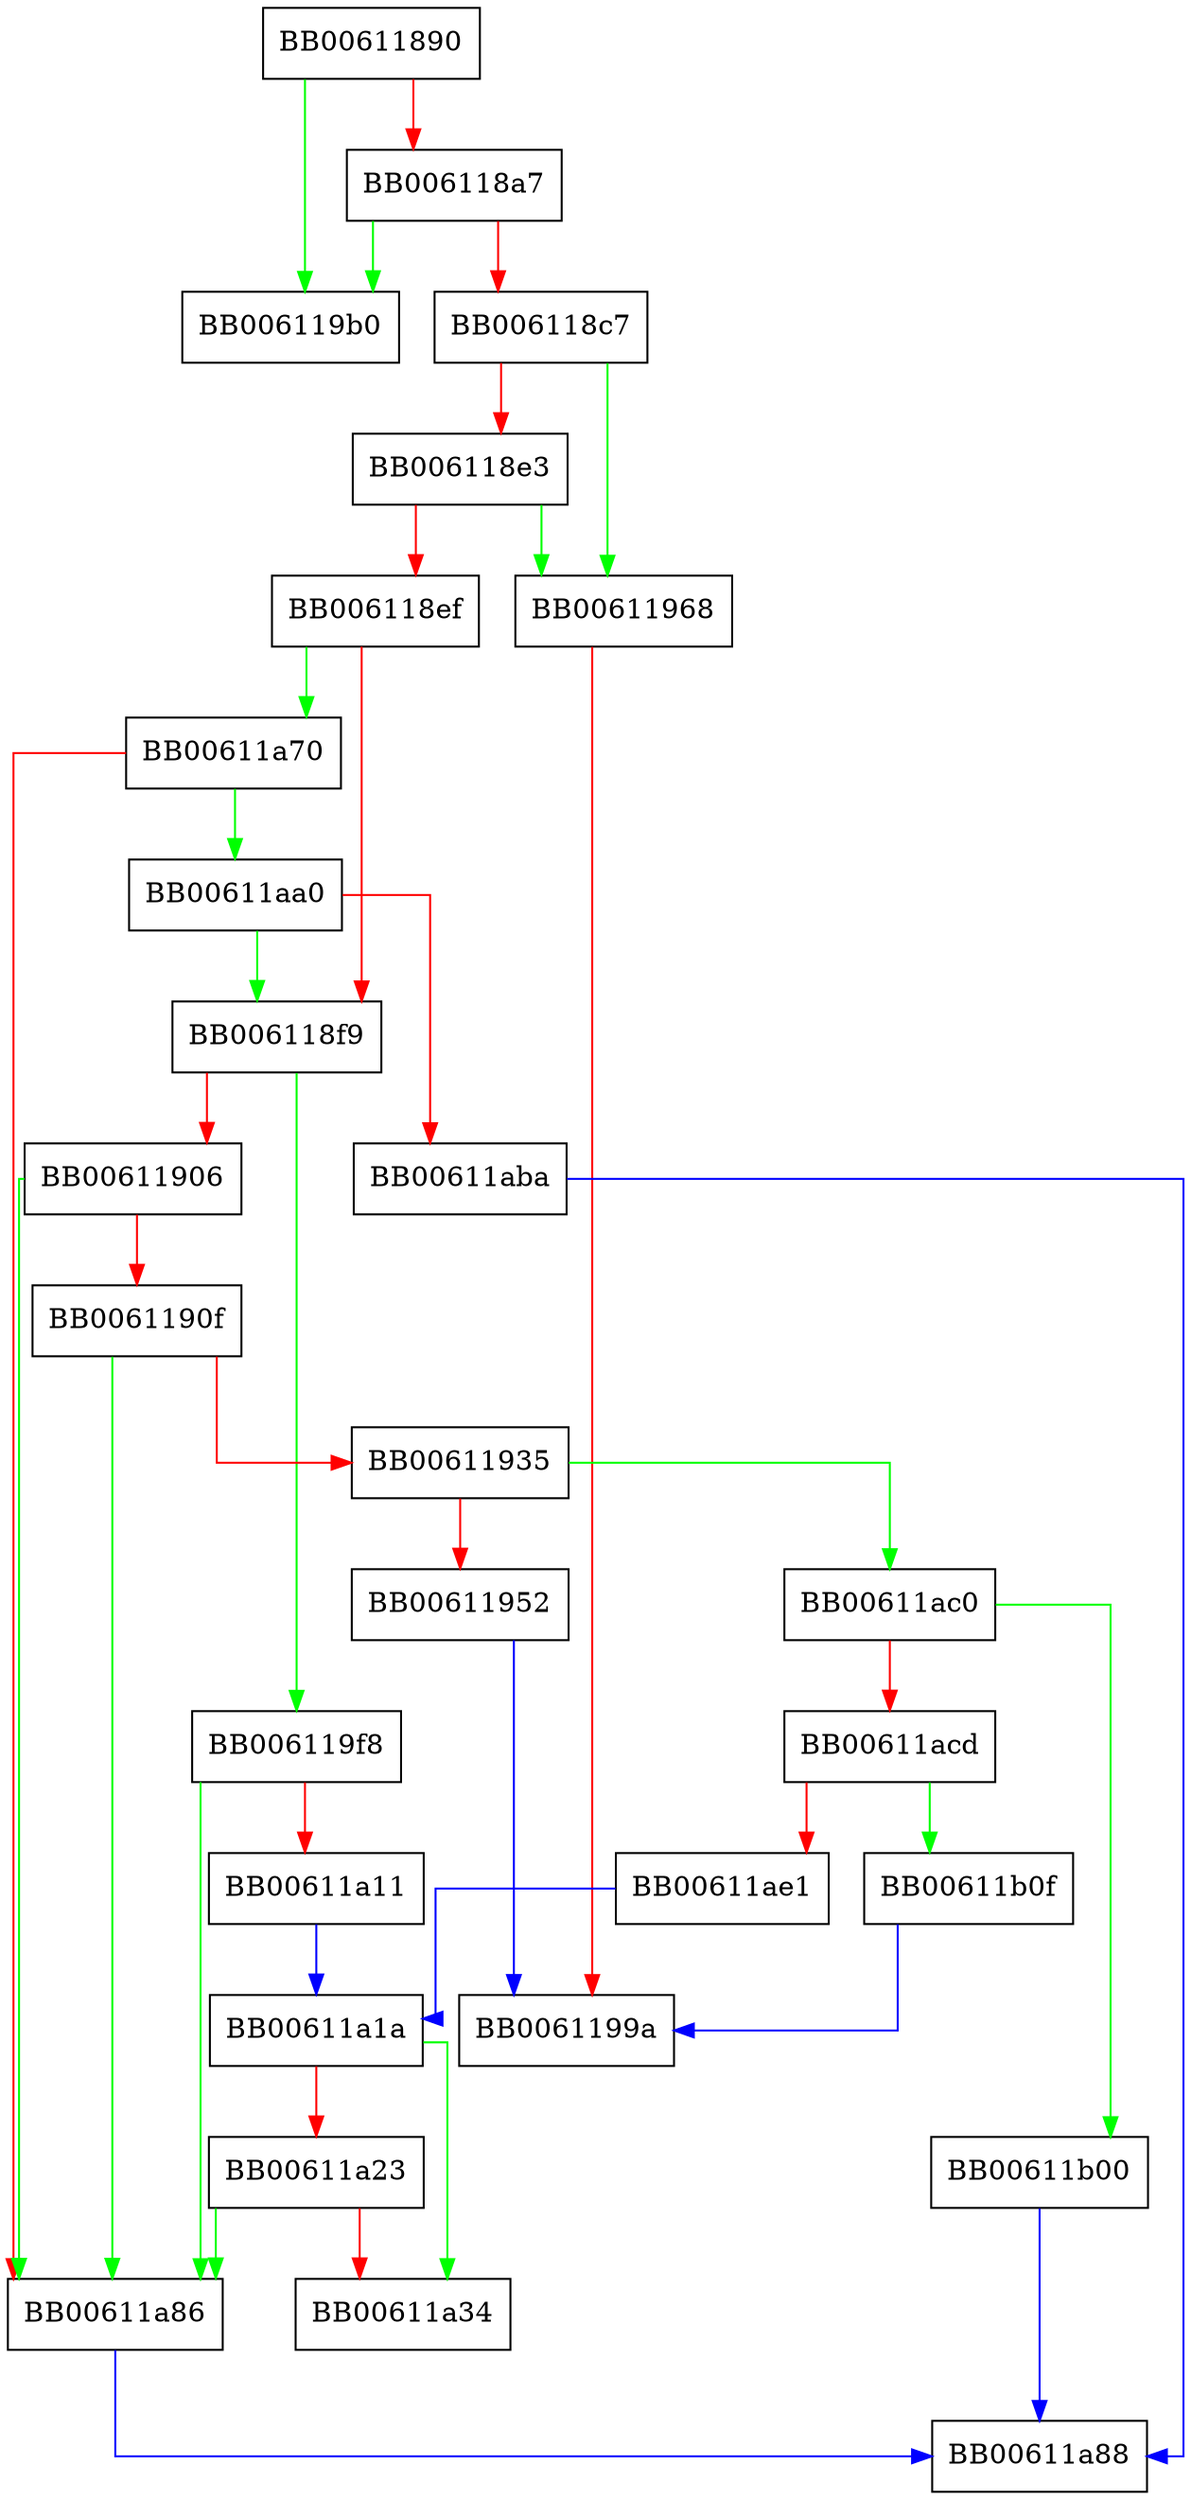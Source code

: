 digraph OCSP_basic_sign_ctx {
  node [shape="box"];
  graph [splines=ortho];
  BB00611890 -> BB006119b0 [color="green"];
  BB00611890 -> BB006118a7 [color="red"];
  BB006118a7 -> BB006119b0 [color="green"];
  BB006118a7 -> BB006118c7 [color="red"];
  BB006118c7 -> BB00611968 [color="green"];
  BB006118c7 -> BB006118e3 [color="red"];
  BB006118e3 -> BB00611968 [color="green"];
  BB006118e3 -> BB006118ef [color="red"];
  BB006118ef -> BB00611a70 [color="green"];
  BB006118ef -> BB006118f9 [color="red"];
  BB006118f9 -> BB006119f8 [color="green"];
  BB006118f9 -> BB00611906 [color="red"];
  BB00611906 -> BB00611a86 [color="green"];
  BB00611906 -> BB0061190f [color="red"];
  BB0061190f -> BB00611a86 [color="green"];
  BB0061190f -> BB00611935 [color="red"];
  BB00611935 -> BB00611ac0 [color="green"];
  BB00611935 -> BB00611952 [color="red"];
  BB00611952 -> BB0061199a [color="blue"];
  BB00611968 -> BB0061199a [color="red"];
  BB006119f8 -> BB00611a86 [color="green"];
  BB006119f8 -> BB00611a11 [color="red"];
  BB00611a11 -> BB00611a1a [color="blue"];
  BB00611a1a -> BB00611a34 [color="green"];
  BB00611a1a -> BB00611a23 [color="red"];
  BB00611a23 -> BB00611a86 [color="green"];
  BB00611a23 -> BB00611a34 [color="red"];
  BB00611a70 -> BB00611aa0 [color="green"];
  BB00611a70 -> BB00611a86 [color="red"];
  BB00611a86 -> BB00611a88 [color="blue"];
  BB00611aa0 -> BB006118f9 [color="green"];
  BB00611aa0 -> BB00611aba [color="red"];
  BB00611aba -> BB00611a88 [color="blue"];
  BB00611ac0 -> BB00611b00 [color="green"];
  BB00611ac0 -> BB00611acd [color="red"];
  BB00611acd -> BB00611b0f [color="green"];
  BB00611acd -> BB00611ae1 [color="red"];
  BB00611ae1 -> BB00611a1a [color="blue"];
  BB00611b00 -> BB00611a88 [color="blue"];
  BB00611b0f -> BB0061199a [color="blue"];
}